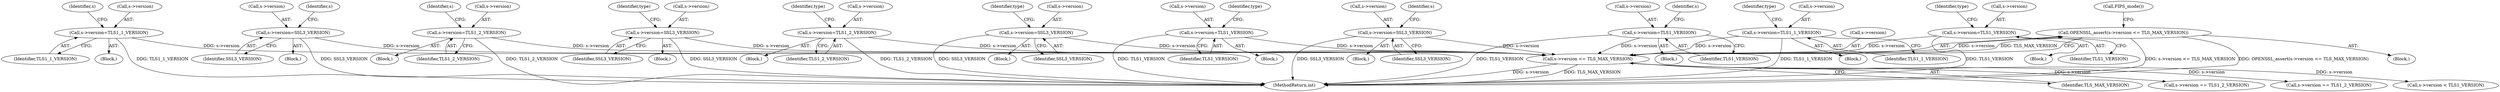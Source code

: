 digraph "0_openssl_26a59d9b46574e457870197dffa802871b4c8fc7_0@API" {
"1000686" [label="(Call,OPENSSL_assert(s->version <= TLS_MAX_VERSION))"];
"1000687" [label="(Call,s->version <= TLS_MAX_VERSION)"];
"1000335" [label="(Call,s->version=TLS1_1_VERSION)"];
"1000404" [label="(Call,s->version=SSL3_VERSION)"];
"1000310" [label="(Call,s->version=TLS1_2_VERSION)"];
"1000586" [label="(Call,s->version=SSL3_VERSION)"];
"1000529" [label="(Call,s->version=TLS1_2_VERSION)"];
"1000604" [label="(Call,s->version=SSL3_VERSION)"];
"1000569" [label="(Call,s->version=TLS1_VERSION)"];
"1000373" [label="(Call,s->version=SSL3_VERSION)"];
"1000354" [label="(Call,s->version=TLS1_VERSION)"];
"1000552" [label="(Call,s->version=TLS1_1_VERSION)"];
"1000621" [label="(Call,s->version=TLS1_VERSION)"];
"1000372" [label="(Block,)"];
"1000411" [label="(Identifier,s)"];
"1000358" [label="(Identifier,TLS1_VERSION)"];
"1000695" [label="(Call,s->version < TLS1_VERSION)"];
"1000687" [label="(Call,s->version <= TLS_MAX_VERSION)"];
"1000605" [label="(Call,s->version)"];
"1000691" [label="(Identifier,TLS_MAX_VERSION)"];
"1000622" [label="(Call,s->version)"];
"1000621" [label="(Call,s->version=TLS1_VERSION)"];
"1000334" [label="(Block,)"];
"1000603" [label="(Block,)"];
"1000590" [label="(Identifier,SSL3_VERSION)"];
"1000377" [label="(Identifier,SSL3_VERSION)"];
"1000530" [label="(Call,s->version)"];
"1000354" [label="(Call,s->version=TLS1_VERSION)"];
"1000688" [label="(Call,s->version)"];
"1000627" [label="(Identifier,type)"];
"1000575" [label="(Identifier,type)"];
"1000604" [label="(Call,s->version=SSL3_VERSION)"];
"1000335" [label="(Call,s->version=TLS1_1_VERSION)"];
"1000404" [label="(Call,s->version=SSL3_VERSION)"];
"1000373" [label="(Call,s->version=SSL3_VERSION)"];
"1000353" [label="(Block,)"];
"1000552" [label="(Call,s->version=TLS1_1_VERSION)"];
"1000310" [label="(Call,s->version=TLS1_2_VERSION)"];
"1000694" [label="(Call,FIPS_mode())"];
"1000553" [label="(Call,s->version)"];
"1001212" [label="(Call,s->version == TLS1_2_VERSION)"];
"1000535" [label="(Identifier,type)"];
"1000380" [label="(Identifier,s)"];
"1000403" [label="(Block,)"];
"1001164" [label="(Call,s->version == TLS1_2_VERSION)"];
"1000585" [label="(Block,)"];
"1000336" [label="(Call,s->version)"];
"1000620" [label="(Block,)"];
"1000309" [label="(Block,)"];
"1000408" [label="(Identifier,SSL3_VERSION)"];
"1000556" [label="(Identifier,TLS1_1_VERSION)"];
"1000686" [label="(Call,OPENSSL_assert(s->version <= TLS_MAX_VERSION))"];
"1000529" [label="(Call,s->version=TLS1_2_VERSION)"];
"1000569" [label="(Call,s->version=TLS1_VERSION)"];
"1000586" [label="(Call,s->version=SSL3_VERSION)"];
"1000587" [label="(Call,s->version)"];
"1000558" [label="(Identifier,type)"];
"1000625" [label="(Identifier,TLS1_VERSION)"];
"1000528" [label="(Block,)"];
"1000311" [label="(Call,s->version)"];
"1000405" [label="(Call,s->version)"];
"1000570" [label="(Call,s->version)"];
"1001274" [label="(MethodReturn,int)"];
"1000608" [label="(Identifier,SSL3_VERSION)"];
"1000361" [label="(Identifier,s)"];
"1000592" [label="(Identifier,type)"];
"1000610" [label="(Identifier,type)"];
"1000533" [label="(Identifier,TLS1_2_VERSION)"];
"1000342" [label="(Identifier,s)"];
"1000551" [label="(Block,)"];
"1000573" [label="(Identifier,TLS1_VERSION)"];
"1000147" [label="(Block,)"];
"1000317" [label="(Identifier,s)"];
"1000568" [label="(Block,)"];
"1000339" [label="(Identifier,TLS1_1_VERSION)"];
"1000355" [label="(Call,s->version)"];
"1000314" [label="(Identifier,TLS1_2_VERSION)"];
"1000374" [label="(Call,s->version)"];
"1000686" -> "1000147"  [label="AST: "];
"1000686" -> "1000687"  [label="CFG: "];
"1000687" -> "1000686"  [label="AST: "];
"1000694" -> "1000686"  [label="CFG: "];
"1000686" -> "1001274"  [label="DDG: s->version <= TLS_MAX_VERSION"];
"1000686" -> "1001274"  [label="DDG: OPENSSL_assert(s->version <= TLS_MAX_VERSION)"];
"1000687" -> "1000686"  [label="DDG: s->version"];
"1000687" -> "1000686"  [label="DDG: TLS_MAX_VERSION"];
"1000687" -> "1000691"  [label="CFG: "];
"1000688" -> "1000687"  [label="AST: "];
"1000691" -> "1000687"  [label="AST: "];
"1000687" -> "1001274"  [label="DDG: s->version"];
"1000687" -> "1001274"  [label="DDG: TLS_MAX_VERSION"];
"1000335" -> "1000687"  [label="DDG: s->version"];
"1000404" -> "1000687"  [label="DDG: s->version"];
"1000310" -> "1000687"  [label="DDG: s->version"];
"1000586" -> "1000687"  [label="DDG: s->version"];
"1000529" -> "1000687"  [label="DDG: s->version"];
"1000604" -> "1000687"  [label="DDG: s->version"];
"1000569" -> "1000687"  [label="DDG: s->version"];
"1000373" -> "1000687"  [label="DDG: s->version"];
"1000354" -> "1000687"  [label="DDG: s->version"];
"1000552" -> "1000687"  [label="DDG: s->version"];
"1000621" -> "1000687"  [label="DDG: s->version"];
"1000687" -> "1000695"  [label="DDG: s->version"];
"1000687" -> "1001164"  [label="DDG: s->version"];
"1000687" -> "1001212"  [label="DDG: s->version"];
"1000335" -> "1000334"  [label="AST: "];
"1000335" -> "1000339"  [label="CFG: "];
"1000336" -> "1000335"  [label="AST: "];
"1000339" -> "1000335"  [label="AST: "];
"1000342" -> "1000335"  [label="CFG: "];
"1000335" -> "1001274"  [label="DDG: TLS1_1_VERSION"];
"1000404" -> "1000403"  [label="AST: "];
"1000404" -> "1000408"  [label="CFG: "];
"1000405" -> "1000404"  [label="AST: "];
"1000408" -> "1000404"  [label="AST: "];
"1000411" -> "1000404"  [label="CFG: "];
"1000404" -> "1001274"  [label="DDG: SSL3_VERSION"];
"1000310" -> "1000309"  [label="AST: "];
"1000310" -> "1000314"  [label="CFG: "];
"1000311" -> "1000310"  [label="AST: "];
"1000314" -> "1000310"  [label="AST: "];
"1000317" -> "1000310"  [label="CFG: "];
"1000310" -> "1001274"  [label="DDG: TLS1_2_VERSION"];
"1000586" -> "1000585"  [label="AST: "];
"1000586" -> "1000590"  [label="CFG: "];
"1000587" -> "1000586"  [label="AST: "];
"1000590" -> "1000586"  [label="AST: "];
"1000592" -> "1000586"  [label="CFG: "];
"1000586" -> "1001274"  [label="DDG: SSL3_VERSION"];
"1000529" -> "1000528"  [label="AST: "];
"1000529" -> "1000533"  [label="CFG: "];
"1000530" -> "1000529"  [label="AST: "];
"1000533" -> "1000529"  [label="AST: "];
"1000535" -> "1000529"  [label="CFG: "];
"1000529" -> "1001274"  [label="DDG: TLS1_2_VERSION"];
"1000604" -> "1000603"  [label="AST: "];
"1000604" -> "1000608"  [label="CFG: "];
"1000605" -> "1000604"  [label="AST: "];
"1000608" -> "1000604"  [label="AST: "];
"1000610" -> "1000604"  [label="CFG: "];
"1000604" -> "1001274"  [label="DDG: SSL3_VERSION"];
"1000569" -> "1000568"  [label="AST: "];
"1000569" -> "1000573"  [label="CFG: "];
"1000570" -> "1000569"  [label="AST: "];
"1000573" -> "1000569"  [label="AST: "];
"1000575" -> "1000569"  [label="CFG: "];
"1000569" -> "1001274"  [label="DDG: TLS1_VERSION"];
"1000373" -> "1000372"  [label="AST: "];
"1000373" -> "1000377"  [label="CFG: "];
"1000374" -> "1000373"  [label="AST: "];
"1000377" -> "1000373"  [label="AST: "];
"1000380" -> "1000373"  [label="CFG: "];
"1000373" -> "1001274"  [label="DDG: SSL3_VERSION"];
"1000354" -> "1000353"  [label="AST: "];
"1000354" -> "1000358"  [label="CFG: "];
"1000355" -> "1000354"  [label="AST: "];
"1000358" -> "1000354"  [label="AST: "];
"1000361" -> "1000354"  [label="CFG: "];
"1000354" -> "1001274"  [label="DDG: TLS1_VERSION"];
"1000552" -> "1000551"  [label="AST: "];
"1000552" -> "1000556"  [label="CFG: "];
"1000553" -> "1000552"  [label="AST: "];
"1000556" -> "1000552"  [label="AST: "];
"1000558" -> "1000552"  [label="CFG: "];
"1000552" -> "1001274"  [label="DDG: TLS1_1_VERSION"];
"1000621" -> "1000620"  [label="AST: "];
"1000621" -> "1000625"  [label="CFG: "];
"1000622" -> "1000621"  [label="AST: "];
"1000625" -> "1000621"  [label="AST: "];
"1000627" -> "1000621"  [label="CFG: "];
"1000621" -> "1001274"  [label="DDG: TLS1_VERSION"];
}
